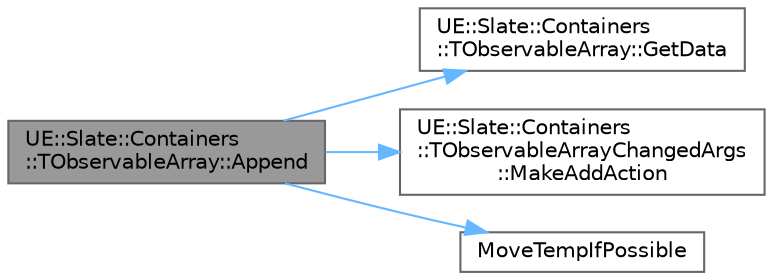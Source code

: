 digraph "UE::Slate::Containers::TObservableArray::Append"
{
 // INTERACTIVE_SVG=YES
 // LATEX_PDF_SIZE
  bgcolor="transparent";
  edge [fontname=Helvetica,fontsize=10,labelfontname=Helvetica,labelfontsize=10];
  node [fontname=Helvetica,fontsize=10,shape=box,height=0.2,width=0.4];
  rankdir="LR";
  Node1 [id="Node000001",label="UE::Slate::Containers\l::TObservableArray::Append",height=0.2,width=0.4,color="gray40", fillcolor="grey60", style="filled", fontcolor="black",tooltip=" "];
  Node1 -> Node2 [id="edge1_Node000001_Node000002",color="steelblue1",style="solid",tooltip=" "];
  Node2 [id="Node000002",label="UE::Slate::Containers\l::TObservableArray::GetData",height=0.2,width=0.4,color="grey40", fillcolor="white", style="filled",URL="$df/dd7/structUE_1_1Slate_1_1Containers_1_1TObservableArray.html#aca18ebefbab5af213020d7190cd777b8",tooltip=" "];
  Node1 -> Node3 [id="edge2_Node000001_Node000003",color="steelblue1",style="solid",tooltip=" "];
  Node3 [id="Node000003",label="UE::Slate::Containers\l::TObservableArrayChangedArgs\l::MakeAddAction",height=0.2,width=0.4,color="grey40", fillcolor="white", style="filled",URL="$d9/d57/structUE_1_1Slate_1_1Containers_1_1TObservableArrayChangedArgs.html#aa747d10992181f0b1e74a296ad6583ef",tooltip=" "];
  Node1 -> Node4 [id="edge3_Node000001_Node000004",color="steelblue1",style="solid",tooltip=" "];
  Node4 [id="Node000004",label="MoveTempIfPossible",height=0.2,width=0.4,color="grey40", fillcolor="white", style="filled",URL="$d4/d24/UnrealTemplate_8h.html#aa0a9897f3eb4c8a5771f3702d2ed9819",tooltip="MoveTempIfPossible will cast a reference to an rvalue reference."];
}
